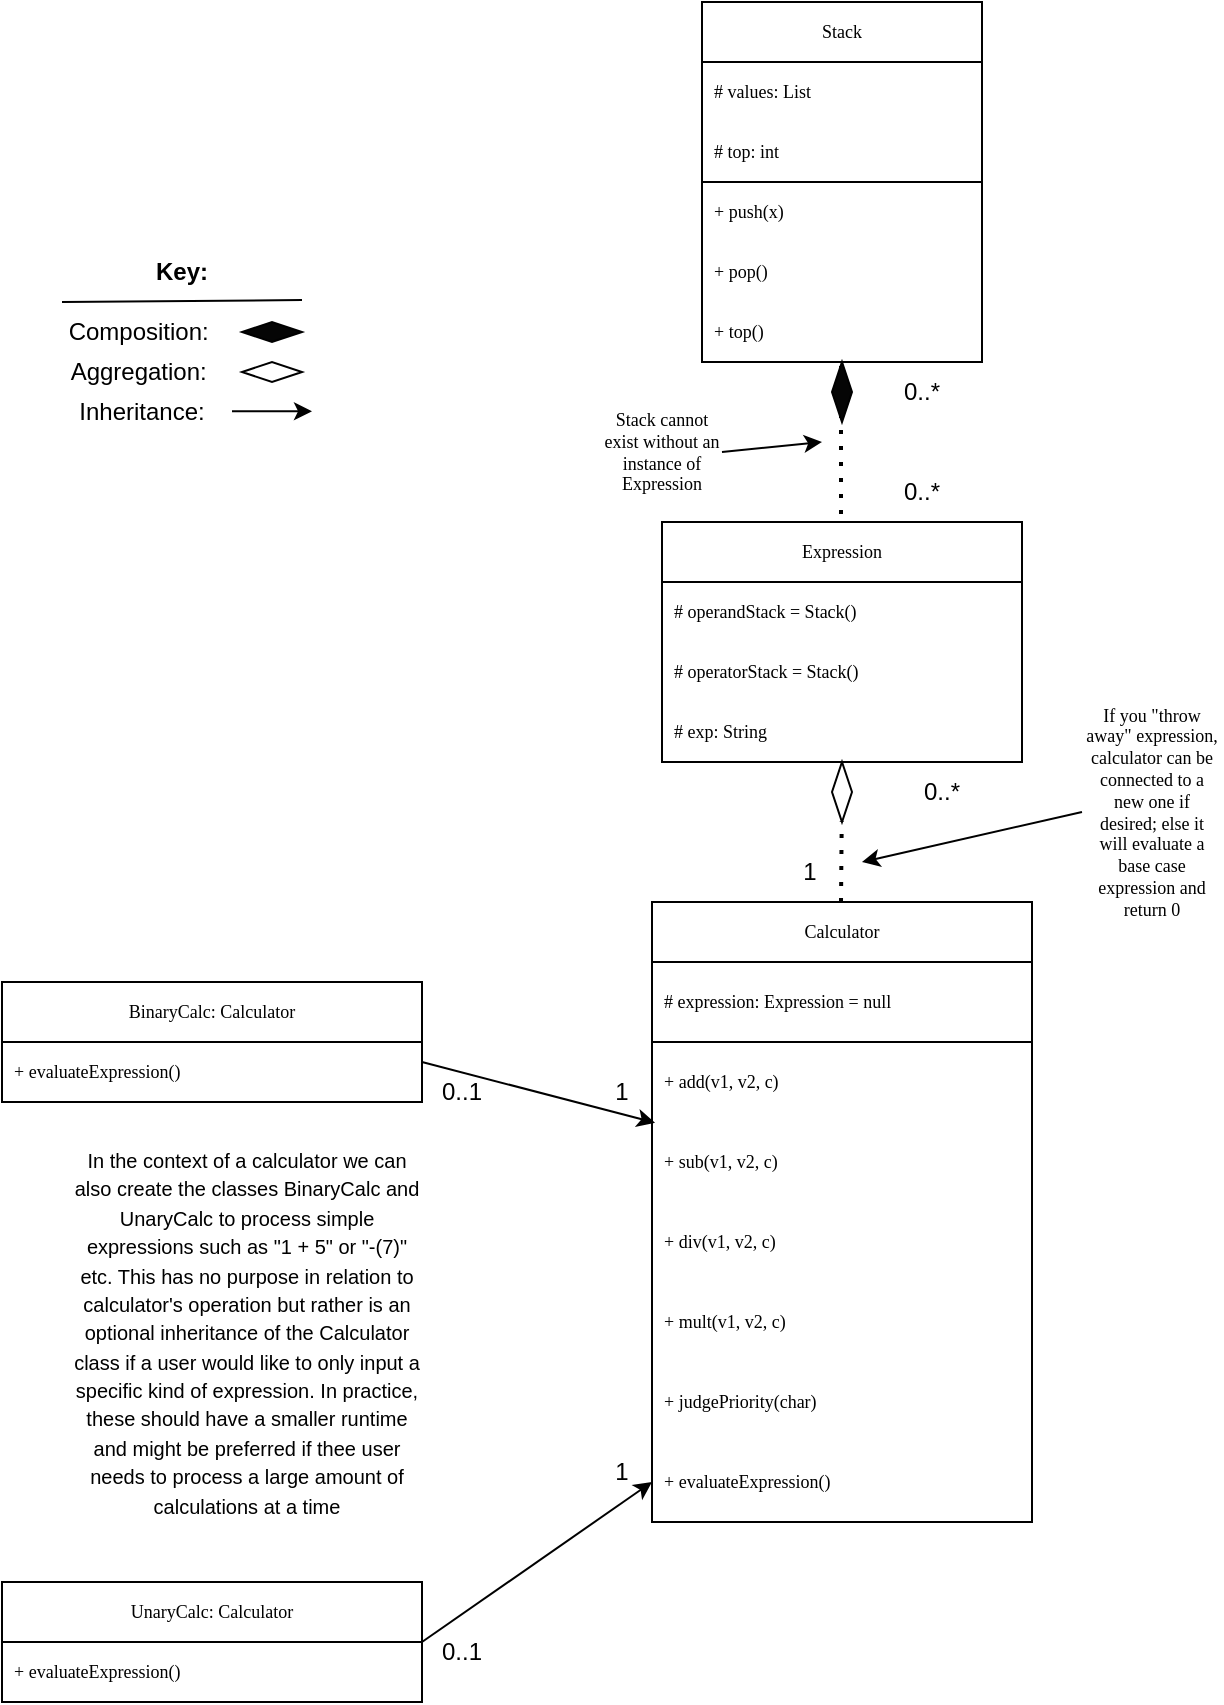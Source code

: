 <mxfile version="23.1.2" type="github">
  <diagram id="C5RBs43oDa-KdzZeNtuy" name="Page-1">
    <mxGraphModel dx="989" dy="541" grid="1" gridSize="10" guides="1" tooltips="1" connect="1" arrows="1" fold="1" page="1" pageScale="1" pageWidth="827" pageHeight="1169" math="0" shadow="0">
      <root>
        <mxCell id="WIyWlLk6GJQsqaUBKTNV-0" />
        <mxCell id="WIyWlLk6GJQsqaUBKTNV-1" parent="WIyWlLk6GJQsqaUBKTNV-0" />
        <mxCell id="__7aa9Ticv8BTrV1trAX-0" value="Stack" style="swimlane;fontStyle=0;childLayout=stackLayout;horizontal=1;startSize=30;horizontalStack=0;resizeParent=1;resizeParentMax=0;resizeLast=0;collapsible=1;marginBottom=0;whiteSpace=wrap;html=1;fontSize=9;fontFamily=Verdana;" parent="WIyWlLk6GJQsqaUBKTNV-1" vertex="1">
          <mxGeometry x="360" y="20" width="140" height="180" as="geometry" />
        </mxCell>
        <mxCell id="__7aa9Ticv8BTrV1trAX-1" value="# values: List" style="text;strokeColor=none;fillColor=none;align=left;verticalAlign=middle;spacingLeft=4;spacingRight=4;overflow=hidden;points=[[0,0.5],[1,0.5]];portConstraint=eastwest;rotatable=0;whiteSpace=wrap;html=1;fontSize=9;fontFamily=Verdana;" parent="__7aa9Ticv8BTrV1trAX-0" vertex="1">
          <mxGeometry y="30" width="140" height="30" as="geometry" />
        </mxCell>
        <mxCell id="__7aa9Ticv8BTrV1trAX-2" value="# top: int" style="text;strokeColor=none;fillColor=none;align=left;verticalAlign=middle;spacingLeft=4;spacingRight=4;overflow=hidden;points=[[0,0.5],[1,0.5]];portConstraint=eastwest;rotatable=0;whiteSpace=wrap;html=1;perimeterSpacing=4;fontSize=9;fontFamily=Verdana;" parent="__7aa9Ticv8BTrV1trAX-0" vertex="1">
          <mxGeometry y="60" width="140" height="30" as="geometry" />
        </mxCell>
        <mxCell id="X_dZzA1Fd2ce8JBZJcsr-10" value="" style="endArrow=none;html=1;rounded=0;" parent="__7aa9Ticv8BTrV1trAX-0" edge="1">
          <mxGeometry width="50" height="50" relative="1" as="geometry">
            <mxPoint y="90" as="sourcePoint" />
            <mxPoint x="140" y="90" as="targetPoint" />
          </mxGeometry>
        </mxCell>
        <mxCell id="X_dZzA1Fd2ce8JBZJcsr-5" value="+ push(x)" style="text;strokeColor=none;fillColor=none;align=left;verticalAlign=middle;spacingLeft=4;spacingRight=4;overflow=hidden;points=[[0,0.5],[1,0.5]];portConstraint=eastwest;rotatable=0;whiteSpace=wrap;html=1;perimeterSpacing=4;fontSize=9;fontFamily=Verdana;" parent="__7aa9Ticv8BTrV1trAX-0" vertex="1">
          <mxGeometry y="90" width="140" height="30" as="geometry" />
        </mxCell>
        <mxCell id="X_dZzA1Fd2ce8JBZJcsr-7" value="+ pop()" style="text;strokeColor=none;fillColor=none;align=left;verticalAlign=middle;spacingLeft=4;spacingRight=4;overflow=hidden;points=[[0,0.5],[1,0.5]];portConstraint=eastwest;rotatable=0;whiteSpace=wrap;html=1;perimeterSpacing=4;fontSize=9;fontFamily=Verdana;" parent="__7aa9Ticv8BTrV1trAX-0" vertex="1">
          <mxGeometry y="120" width="140" height="30" as="geometry" />
        </mxCell>
        <mxCell id="X_dZzA1Fd2ce8JBZJcsr-6" value="+ top()" style="text;strokeColor=none;fillColor=none;align=left;verticalAlign=middle;spacingLeft=4;spacingRight=4;overflow=hidden;points=[[0,0.5],[1,0.5]];portConstraint=eastwest;rotatable=0;whiteSpace=wrap;html=1;perimeterSpacing=4;fontSize=9;fontFamily=Verdana;" parent="__7aa9Ticv8BTrV1trAX-0" vertex="1">
          <mxGeometry y="150" width="140" height="30" as="geometry" />
        </mxCell>
        <mxCell id="zj9nEusKQUSDWfUNJ4dz-4" value="Calculator" style="swimlane;fontStyle=0;childLayout=stackLayout;horizontal=1;startSize=30;horizontalStack=0;resizeParent=1;resizeParentMax=0;resizeLast=0;collapsible=1;marginBottom=0;whiteSpace=wrap;html=1;fontSize=9;fontFamily=Verdana;" parent="WIyWlLk6GJQsqaUBKTNV-1" vertex="1">
          <mxGeometry x="335" y="470" width="190" height="310" as="geometry" />
        </mxCell>
        <mxCell id="TLz8Zv02OLpcTSxIptnl-0" value="# expression: Expression = null" style="text;strokeColor=none;fillColor=none;align=left;verticalAlign=middle;spacingLeft=4;spacingRight=4;overflow=hidden;points=[[0,0.5],[1,0.5]];portConstraint=eastwest;rotatable=0;whiteSpace=wrap;html=1;fontSize=9;fontFamily=Verdana;flipH=1;direction=east;" parent="zj9nEusKQUSDWfUNJ4dz-4" vertex="1">
          <mxGeometry y="30" width="190" height="40" as="geometry" />
        </mxCell>
        <mxCell id="TLz8Zv02OLpcTSxIptnl-3" value="" style="endArrow=none;html=1;rounded=0;fontSize=9;fontFamily=Verdana;" parent="zj9nEusKQUSDWfUNJ4dz-4" edge="1">
          <mxGeometry width="50" height="50" relative="1" as="geometry">
            <mxPoint y="70" as="sourcePoint" />
            <mxPoint x="190" y="70" as="targetPoint" />
          </mxGeometry>
        </mxCell>
        <mxCell id="X_dZzA1Fd2ce8JBZJcsr-1" value="+ add(v1, v2, c)" style="text;strokeColor=none;fillColor=none;align=left;verticalAlign=middle;spacingLeft=4;spacingRight=4;overflow=hidden;points=[[0,0.5],[1,0.5]];portConstraint=eastwest;rotatable=0;whiteSpace=wrap;html=1;fontSize=9;fontFamily=Verdana;flipH=1;direction=east;" parent="zj9nEusKQUSDWfUNJ4dz-4" vertex="1">
          <mxGeometry y="70" width="190" height="40" as="geometry" />
        </mxCell>
        <mxCell id="X_dZzA1Fd2ce8JBZJcsr-2" value="+ sub(v1, v2, c)" style="text;strokeColor=none;fillColor=none;align=left;verticalAlign=middle;spacingLeft=4;spacingRight=4;overflow=hidden;points=[[0,0.5],[1,0.5]];portConstraint=eastwest;rotatable=0;whiteSpace=wrap;html=1;fontSize=9;fontFamily=Verdana;flipH=1;direction=east;" parent="zj9nEusKQUSDWfUNJ4dz-4" vertex="1">
          <mxGeometry y="110" width="190" height="40" as="geometry" />
        </mxCell>
        <mxCell id="X_dZzA1Fd2ce8JBZJcsr-4" value="+ div(v1, v2, c)" style="text;strokeColor=none;fillColor=none;align=left;verticalAlign=middle;spacingLeft=4;spacingRight=4;overflow=hidden;points=[[0,0.5],[1,0.5]];portConstraint=eastwest;rotatable=0;whiteSpace=wrap;html=1;fontSize=9;fontFamily=Verdana;flipH=1;direction=east;" parent="zj9nEusKQUSDWfUNJ4dz-4" vertex="1">
          <mxGeometry y="150" width="190" height="40" as="geometry" />
        </mxCell>
        <mxCell id="X_dZzA1Fd2ce8JBZJcsr-3" value="+ mult(v1, v2, c)" style="text;strokeColor=none;fillColor=none;align=left;verticalAlign=middle;spacingLeft=4;spacingRight=4;overflow=hidden;points=[[0,0.5],[1,0.5]];portConstraint=eastwest;rotatable=0;whiteSpace=wrap;html=1;fontSize=9;fontFamily=Verdana;flipH=1;direction=east;" parent="zj9nEusKQUSDWfUNJ4dz-4" vertex="1">
          <mxGeometry y="190" width="190" height="40" as="geometry" />
        </mxCell>
        <mxCell id="X_dZzA1Fd2ce8JBZJcsr-14" value="+ judgePriority(char)" style="text;strokeColor=none;fillColor=none;align=left;verticalAlign=middle;spacingLeft=4;spacingRight=4;overflow=hidden;points=[[0,0.5],[1,0.5]];portConstraint=eastwest;rotatable=0;whiteSpace=wrap;html=1;fontSize=9;fontFamily=Verdana;flipH=1;direction=east;" parent="zj9nEusKQUSDWfUNJ4dz-4" vertex="1">
          <mxGeometry y="230" width="190" height="40" as="geometry" />
        </mxCell>
        <mxCell id="niL1JPbhFjUYnsxkRV-l-20" value="+ evaluateExpression()" style="text;strokeColor=none;fillColor=none;align=left;verticalAlign=middle;spacingLeft=4;spacingRight=4;overflow=hidden;points=[[0,0.5],[1,0.5]];portConstraint=eastwest;rotatable=0;whiteSpace=wrap;html=1;fontSize=9;fontFamily=Verdana;flipH=1;direction=east;" parent="zj9nEusKQUSDWfUNJ4dz-4" vertex="1">
          <mxGeometry y="270" width="190" height="40" as="geometry" />
        </mxCell>
        <mxCell id="zj9nEusKQUSDWfUNJ4dz-17" value="Expression" style="swimlane;fontStyle=0;childLayout=stackLayout;horizontal=1;startSize=30;horizontalStack=0;resizeParent=1;resizeParentMax=0;resizeLast=0;collapsible=1;marginBottom=0;whiteSpace=wrap;html=1;fontFamily=Verdana;fontSize=9;" parent="WIyWlLk6GJQsqaUBKTNV-1" vertex="1">
          <mxGeometry x="340" y="280" width="180" height="120" as="geometry" />
        </mxCell>
        <mxCell id="56Pns6lvImBQ5yIenC74-6" value="# operandStack = Stack()" style="text;strokeColor=none;fillColor=none;align=left;verticalAlign=middle;spacingLeft=4;spacingRight=4;overflow=hidden;points=[[0,0.5],[1,0.5]];portConstraint=eastwest;rotatable=0;whiteSpace=wrap;html=1;fontFamily=Verdana;fontSize=9;" parent="zj9nEusKQUSDWfUNJ4dz-17" vertex="1">
          <mxGeometry y="30" width="180" height="30" as="geometry" />
        </mxCell>
        <mxCell id="X_dZzA1Fd2ce8JBZJcsr-13" value="# operatorStack = Stack()" style="text;strokeColor=none;fillColor=none;align=left;verticalAlign=middle;spacingLeft=4;spacingRight=4;overflow=hidden;points=[[0,0.5],[1,0.5]];portConstraint=eastwest;rotatable=0;whiteSpace=wrap;html=1;fontFamily=Verdana;fontSize=9;" parent="zj9nEusKQUSDWfUNJ4dz-17" vertex="1">
          <mxGeometry y="60" width="180" height="30" as="geometry" />
        </mxCell>
        <mxCell id="TLz8Zv02OLpcTSxIptnl-4" value="# exp: String" style="text;strokeColor=none;fillColor=none;align=left;verticalAlign=middle;spacingLeft=4;spacingRight=4;overflow=hidden;points=[[0,0.5],[1,0.5]];portConstraint=eastwest;rotatable=0;whiteSpace=wrap;html=1;fontFamily=Verdana;fontSize=9;" parent="zj9nEusKQUSDWfUNJ4dz-17" vertex="1">
          <mxGeometry y="90" width="180" height="30" as="geometry" />
        </mxCell>
        <mxCell id="X_dZzA1Fd2ce8JBZJcsr-11" value="" style="endArrow=none;html=1;rounded=0;" parent="zj9nEusKQUSDWfUNJ4dz-17" edge="1">
          <mxGeometry width="50" height="50" relative="1" as="geometry">
            <mxPoint y="120" as="sourcePoint" />
            <mxPoint x="180" y="120" as="targetPoint" />
          </mxGeometry>
        </mxCell>
        <mxCell id="niL1JPbhFjUYnsxkRV-l-7" value="&lt;font style=&quot;font-size: 9px;&quot;&gt;Stack cannot exist without an instance of Expression&lt;/font&gt;" style="text;html=1;strokeColor=none;fillColor=none;align=center;verticalAlign=middle;whiteSpace=wrap;rounded=0;fontSize=9;fontFamily=Verdana;" parent="WIyWlLk6GJQsqaUBKTNV-1" vertex="1">
          <mxGeometry x="310" y="230" width="60" height="30" as="geometry" />
        </mxCell>
        <mxCell id="niL1JPbhFjUYnsxkRV-l-8" value="" style="endArrow=classic;html=1;rounded=0;fontSize=9;fontFamily=Verdana;exitX=1;exitY=0.5;exitDx=0;exitDy=0;" parent="WIyWlLk6GJQsqaUBKTNV-1" source="niL1JPbhFjUYnsxkRV-l-7" edge="1">
          <mxGeometry width="50" height="50" relative="1" as="geometry">
            <mxPoint x="410" y="150" as="sourcePoint" />
            <mxPoint x="420" y="240" as="targetPoint" />
            <Array as="points" />
          </mxGeometry>
        </mxCell>
        <mxCell id="9KeDiOwzfkS00fi0OyG--0" value="" style="endArrow=classic;html=1;rounded=0;fontSize=9;fontFamily=Verdana;exitX=0;exitY=0.5;exitDx=0;exitDy=0;" parent="WIyWlLk6GJQsqaUBKTNV-1" source="9KeDiOwzfkS00fi0OyG--1" edge="1">
          <mxGeometry width="50" height="50" relative="1" as="geometry">
            <mxPoint x="525" y="450" as="sourcePoint" />
            <mxPoint x="440" y="450" as="targetPoint" />
          </mxGeometry>
        </mxCell>
        <mxCell id="9KeDiOwzfkS00fi0OyG--1" value="If you &quot;throw away&quot; expression, calculator can be connected to a new one if desired; else it will evaluate a base case expression and return 0" style="rounded=0;whiteSpace=wrap;html=1;strokeColor=none;fillColor=none;fontSize=9;fontFamily=Verdana;" parent="WIyWlLk6GJQsqaUBKTNV-1" vertex="1">
          <mxGeometry x="550" y="410" width="70" height="30" as="geometry" />
        </mxCell>
        <mxCell id="TLz8Zv02OLpcTSxIptnl-11" value="BinaryCalc: Calculator" style="swimlane;fontStyle=0;childLayout=stackLayout;horizontal=1;startSize=30;horizontalStack=0;resizeParent=1;resizeParentMax=0;resizeLast=0;collapsible=1;marginBottom=0;whiteSpace=wrap;html=1;fontSize=9;fontFamily=Verdana;" parent="WIyWlLk6GJQsqaUBKTNV-1" vertex="1">
          <mxGeometry x="10" y="510" width="210" height="60" as="geometry" />
        </mxCell>
        <mxCell id="TLz8Zv02OLpcTSxIptnl-12" value="+ evaluateExpression()&amp;nbsp;" style="text;strokeColor=none;fillColor=none;align=left;verticalAlign=middle;spacingLeft=4;spacingRight=4;overflow=hidden;points=[[0,0.5],[1,0.5]];portConstraint=eastwest;rotatable=0;whiteSpace=wrap;html=1;fontSize=9;fontFamily=Verdana;" parent="TLz8Zv02OLpcTSxIptnl-11" vertex="1">
          <mxGeometry y="30" width="210" height="30" as="geometry" />
        </mxCell>
        <mxCell id="TLz8Zv02OLpcTSxIptnl-15" value="UnaryCalc: Calculator" style="swimlane;fontStyle=0;childLayout=stackLayout;horizontal=1;startSize=30;horizontalStack=0;resizeParent=1;resizeParentMax=0;resizeLast=0;collapsible=1;marginBottom=0;whiteSpace=wrap;html=1;fontSize=9;fontFamily=Verdana;" parent="WIyWlLk6GJQsqaUBKTNV-1" vertex="1">
          <mxGeometry x="10" y="810" width="210" height="60" as="geometry" />
        </mxCell>
        <mxCell id="TLz8Zv02OLpcTSxIptnl-16" value="+ evaluateExpression()" style="text;strokeColor=none;fillColor=none;align=left;verticalAlign=middle;spacingLeft=4;spacingRight=4;overflow=hidden;points=[[0,0.5],[1,0.5]];portConstraint=eastwest;rotatable=0;whiteSpace=wrap;html=1;fontSize=9;fontFamily=Verdana;" parent="TLz8Zv02OLpcTSxIptnl-15" vertex="1">
          <mxGeometry y="30" width="210" height="30" as="geometry" />
        </mxCell>
        <mxCell id="X_dZzA1Fd2ce8JBZJcsr-8" value="" style="endArrow=none;dashed=1;html=1;dashPattern=1 3;strokeWidth=2;rounded=0;exitX=0.5;exitY=0;exitDx=0;exitDy=0;" parent="WIyWlLk6GJQsqaUBKTNV-1" edge="1">
          <mxGeometry width="50" height="50" relative="1" as="geometry">
            <mxPoint x="429.5" y="276" as="sourcePoint" />
            <mxPoint x="429.5" y="200" as="targetPoint" />
          </mxGeometry>
        </mxCell>
        <mxCell id="X_dZzA1Fd2ce8JBZJcsr-15" value="" style="endArrow=none;dashed=1;html=1;dashPattern=1 3;strokeWidth=2;rounded=0;exitX=0.5;exitY=0;exitDx=0;exitDy=0;" parent="WIyWlLk6GJQsqaUBKTNV-1" edge="1" source="8mmKfWHj2jW7nFUSoCFk-19">
          <mxGeometry width="50" height="50" relative="1" as="geometry">
            <mxPoint x="429.5" y="470" as="sourcePoint" />
            <mxPoint x="430" y="400" as="targetPoint" />
          </mxGeometry>
        </mxCell>
        <mxCell id="X_dZzA1Fd2ce8JBZJcsr-16" value="0..*" style="text;html=1;strokeColor=none;fillColor=none;align=center;verticalAlign=middle;whiteSpace=wrap;rounded=0;" parent="WIyWlLk6GJQsqaUBKTNV-1" vertex="1">
          <mxGeometry x="450" y="400" width="60" height="30" as="geometry" />
        </mxCell>
        <mxCell id="X_dZzA1Fd2ce8JBZJcsr-17" value="1" style="text;html=1;strokeColor=none;fillColor=none;align=center;verticalAlign=middle;whiteSpace=wrap;rounded=0;" parent="WIyWlLk6GJQsqaUBKTNV-1" vertex="1">
          <mxGeometry x="384" y="440" width="60" height="30" as="geometry" />
        </mxCell>
        <mxCell id="X_dZzA1Fd2ce8JBZJcsr-18" value="0..1" style="text;html=1;strokeColor=none;fillColor=none;align=center;verticalAlign=middle;whiteSpace=wrap;rounded=0;" parent="WIyWlLk6GJQsqaUBKTNV-1" vertex="1">
          <mxGeometry x="210" y="550" width="60" height="30" as="geometry" />
        </mxCell>
        <mxCell id="X_dZzA1Fd2ce8JBZJcsr-19" value="0..1" style="text;html=1;strokeColor=none;fillColor=none;align=center;verticalAlign=middle;whiteSpace=wrap;rounded=0;" parent="WIyWlLk6GJQsqaUBKTNV-1" vertex="1">
          <mxGeometry x="210" y="830" width="60" height="30" as="geometry" />
        </mxCell>
        <mxCell id="X_dZzA1Fd2ce8JBZJcsr-21" value="0..*" style="text;html=1;strokeColor=none;fillColor=none;align=center;verticalAlign=middle;whiteSpace=wrap;rounded=0;" parent="WIyWlLk6GJQsqaUBKTNV-1" vertex="1">
          <mxGeometry x="440" y="200" width="60" height="30" as="geometry" />
        </mxCell>
        <mxCell id="X_dZzA1Fd2ce8JBZJcsr-22" value="1" style="text;html=1;strokeColor=none;fillColor=none;align=center;verticalAlign=middle;whiteSpace=wrap;rounded=0;" parent="WIyWlLk6GJQsqaUBKTNV-1" vertex="1">
          <mxGeometry x="290" y="740" width="60" height="30" as="geometry" />
        </mxCell>
        <mxCell id="X_dZzA1Fd2ce8JBZJcsr-23" value="1" style="text;html=1;strokeColor=none;fillColor=none;align=center;verticalAlign=middle;whiteSpace=wrap;rounded=0;" parent="WIyWlLk6GJQsqaUBKTNV-1" vertex="1">
          <mxGeometry x="290" y="550" width="60" height="30" as="geometry" />
        </mxCell>
        <mxCell id="X_dZzA1Fd2ce8JBZJcsr-24" value="0..*" style="text;html=1;strokeColor=none;fillColor=none;align=center;verticalAlign=middle;whiteSpace=wrap;rounded=0;" parent="WIyWlLk6GJQsqaUBKTNV-1" vertex="1">
          <mxGeometry x="440" y="250" width="60" height="30" as="geometry" />
        </mxCell>
        <mxCell id="X_dZzA1Fd2ce8JBZJcsr-28" value="" style="endArrow=classic;html=1;rounded=0;" parent="WIyWlLk6GJQsqaUBKTNV-1" edge="1">
          <mxGeometry width="50" height="50" relative="1" as="geometry">
            <mxPoint x="260" y="730" as="sourcePoint" />
            <mxPoint x="260" y="730" as="targetPoint" />
          </mxGeometry>
        </mxCell>
        <mxCell id="8mmKfWHj2jW7nFUSoCFk-3" value="" style="rhombus;whiteSpace=wrap;html=1;fillColor=#050505;rotation=90;" vertex="1" parent="WIyWlLk6GJQsqaUBKTNV-1">
          <mxGeometry x="140" y="170" width="10" height="30" as="geometry" />
        </mxCell>
        <mxCell id="8mmKfWHj2jW7nFUSoCFk-10" value="&lt;b&gt;Key:&lt;/b&gt;" style="text;html=1;strokeColor=none;fillColor=none;align=center;verticalAlign=middle;whiteSpace=wrap;rounded=0;" vertex="1" parent="WIyWlLk6GJQsqaUBKTNV-1">
          <mxGeometry x="70" y="140" width="60" height="30" as="geometry" />
        </mxCell>
        <mxCell id="8mmKfWHj2jW7nFUSoCFk-11" value="Composition:&amp;nbsp;" style="text;html=1;strokeColor=none;fillColor=none;align=center;verticalAlign=middle;whiteSpace=wrap;rounded=0;" vertex="1" parent="WIyWlLk6GJQsqaUBKTNV-1">
          <mxGeometry x="50" y="170" width="60" height="30" as="geometry" />
        </mxCell>
        <mxCell id="8mmKfWHj2jW7nFUSoCFk-14" value="Aggregation:&amp;nbsp;" style="text;html=1;strokeColor=none;fillColor=none;align=center;verticalAlign=middle;whiteSpace=wrap;rounded=0;" vertex="1" parent="WIyWlLk6GJQsqaUBKTNV-1">
          <mxGeometry x="50" y="190" width="60" height="30" as="geometry" />
        </mxCell>
        <mxCell id="8mmKfWHj2jW7nFUSoCFk-16" value="" style="rhombus;whiteSpace=wrap;html=1;rotation=90;" vertex="1" parent="WIyWlLk6GJQsqaUBKTNV-1">
          <mxGeometry x="140" y="190" width="10" height="30" as="geometry" />
        </mxCell>
        <mxCell id="8mmKfWHj2jW7nFUSoCFk-17" value="" style="endArrow=none;html=1;rounded=0;exitX=0;exitY=0;exitDx=0;exitDy=0;" edge="1" parent="WIyWlLk6GJQsqaUBKTNV-1">
          <mxGeometry width="50" height="50" relative="1" as="geometry">
            <mxPoint x="40" y="170" as="sourcePoint" />
            <mxPoint x="160" y="169" as="targetPoint" />
          </mxGeometry>
        </mxCell>
        <mxCell id="8mmKfWHj2jW7nFUSoCFk-20" value="" style="endArrow=none;dashed=1;html=1;dashPattern=1 3;strokeWidth=2;rounded=0;exitX=0.5;exitY=0;exitDx=0;exitDy=0;" edge="1" parent="WIyWlLk6GJQsqaUBKTNV-1" target="8mmKfWHj2jW7nFUSoCFk-19">
          <mxGeometry width="50" height="50" relative="1" as="geometry">
            <mxPoint x="429.5" y="470" as="sourcePoint" />
            <mxPoint x="430" y="400" as="targetPoint" />
          </mxGeometry>
        </mxCell>
        <mxCell id="8mmKfWHj2jW7nFUSoCFk-19" value="" style="rhombus;whiteSpace=wrap;html=1;" vertex="1" parent="WIyWlLk6GJQsqaUBKTNV-1">
          <mxGeometry x="425" y="400" width="10" height="30" as="geometry" />
        </mxCell>
        <mxCell id="8mmKfWHj2jW7nFUSoCFk-21" value="" style="rhombus;whiteSpace=wrap;html=1;fillColor=#050505;rotation=0;" vertex="1" parent="WIyWlLk6GJQsqaUBKTNV-1">
          <mxGeometry x="425" y="200" width="10" height="30" as="geometry" />
        </mxCell>
        <mxCell id="8mmKfWHj2jW7nFUSoCFk-22" value="" style="endArrow=classic;html=1;rounded=0;entryX=0.992;entryY=0.009;entryDx=0;entryDy=0;entryPerimeter=0;exitX=1;exitY=0.333;exitDx=0;exitDy=0;exitPerimeter=0;" edge="1" parent="WIyWlLk6GJQsqaUBKTNV-1" source="TLz8Zv02OLpcTSxIptnl-12" target="X_dZzA1Fd2ce8JBZJcsr-2">
          <mxGeometry width="50" height="50" relative="1" as="geometry">
            <mxPoint x="230" y="590" as="sourcePoint" />
            <mxPoint x="200" y="640" as="targetPoint" />
          </mxGeometry>
        </mxCell>
        <mxCell id="8mmKfWHj2jW7nFUSoCFk-23" value="" style="endArrow=classic;html=1;rounded=0;entryX=0;entryY=0.5;entryDx=0;entryDy=0;" edge="1" parent="WIyWlLk6GJQsqaUBKTNV-1" target="niL1JPbhFjUYnsxkRV-l-20">
          <mxGeometry width="50" height="50" relative="1" as="geometry">
            <mxPoint x="220" y="840" as="sourcePoint" />
            <mxPoint x="270" y="790" as="targetPoint" />
          </mxGeometry>
        </mxCell>
        <mxCell id="8mmKfWHj2jW7nFUSoCFk-24" value="Inheritance:" style="text;html=1;strokeColor=none;fillColor=none;align=center;verticalAlign=middle;whiteSpace=wrap;rounded=0;" vertex="1" parent="WIyWlLk6GJQsqaUBKTNV-1">
          <mxGeometry x="50" y="210" width="60" height="30" as="geometry" />
        </mxCell>
        <mxCell id="8mmKfWHj2jW7nFUSoCFk-25" value="" style="endArrow=classic;html=1;rounded=0;" edge="1" parent="WIyWlLk6GJQsqaUBKTNV-1">
          <mxGeometry width="50" height="50" relative="1" as="geometry">
            <mxPoint x="125" y="224.66" as="sourcePoint" />
            <mxPoint x="165" y="224.66" as="targetPoint" />
          </mxGeometry>
        </mxCell>
        <mxCell id="8mmKfWHj2jW7nFUSoCFk-26" value="&lt;font style=&quot;font-size: 10px;&quot;&gt;In the context of a calculator we can also create the classes BinaryCalc and UnaryCalc to process simple expressions such as &quot;1 + 5&quot; or &quot;-(7)&quot; etc. This has no purpose in relation to calculator&#39;s operation but rather is an optional inheritance of the Calculator class if a user would like to only input a specific kind of expression. In practice, these should have a smaller runtime and might be preferred if thee user needs to process a large amount of calculations at a time&lt;/font&gt;" style="text;html=1;strokeColor=none;fillColor=none;align=center;verticalAlign=middle;whiteSpace=wrap;rounded=0;" vertex="1" parent="WIyWlLk6GJQsqaUBKTNV-1">
          <mxGeometry x="45" y="670" width="175" height="30" as="geometry" />
        </mxCell>
      </root>
    </mxGraphModel>
  </diagram>
</mxfile>
